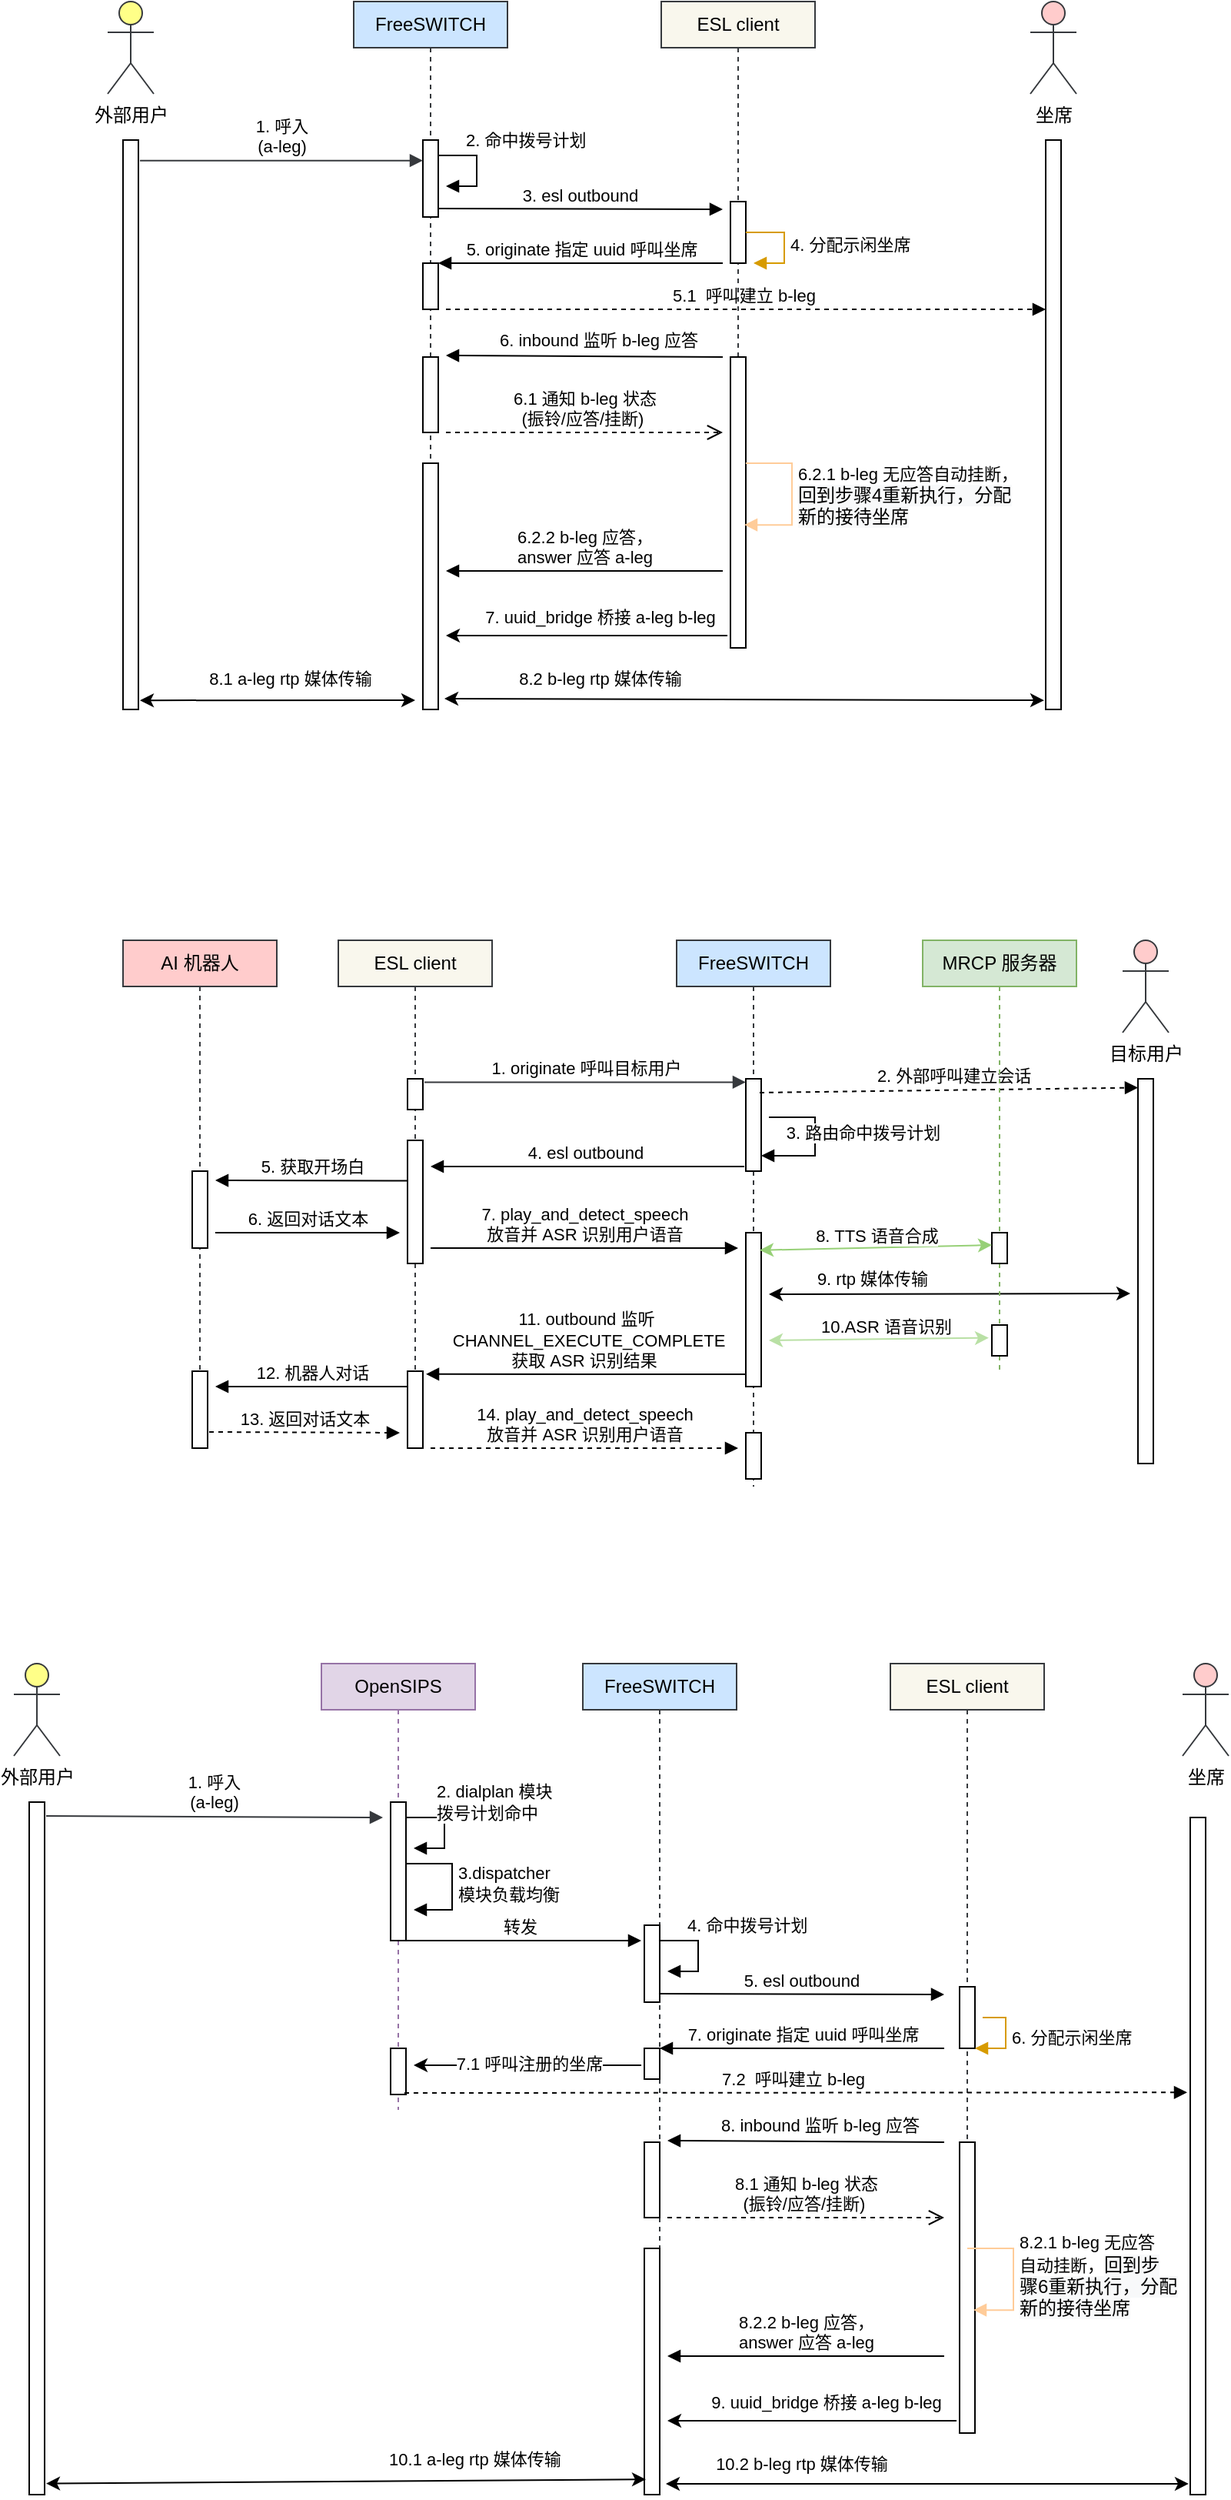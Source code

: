 <mxfile version="21.1.4" type="device">
  <diagram id="4CqWf9FeFTgjFNEMA2mk" name="Page-1">
    <mxGraphModel dx="954" dy="559" grid="1" gridSize="10" guides="1" tooltips="1" connect="1" arrows="1" fold="1" page="1" pageScale="1" pageWidth="827" pageHeight="1169" math="0" shadow="0">
      <root>
        <mxCell id="0" />
        <mxCell id="1" parent="0" />
        <mxCell id="9V2O-fvf8YoccE2M3YE8-1" value="外部用户" style="shape=umlActor;verticalLabelPosition=bottom;verticalAlign=top;html=1;outlineConnect=0;fillColor=#ffff88;strokeColor=#36393d;" parent="1" vertex="1">
          <mxGeometry x="80" y="160" width="30" height="60" as="geometry" />
        </mxCell>
        <mxCell id="Z5jML3NcR0-N5ByOHeR8-2" value="" style="html=1;points=[];perimeter=orthogonalPerimeter;" parent="1" vertex="1">
          <mxGeometry x="90" y="250" width="10" height="370" as="geometry" />
        </mxCell>
        <mxCell id="Z5jML3NcR0-N5ByOHeR8-3" value="FreeSWITCH" style="shape=umlLifeline;perimeter=lifelinePerimeter;whiteSpace=wrap;html=1;container=1;collapsible=0;recursiveResize=0;outlineConnect=0;size=30;fillColor=#cce5ff;strokeColor=#36393d;" parent="1" vertex="1">
          <mxGeometry x="240" y="160" width="100" height="460" as="geometry" />
        </mxCell>
        <mxCell id="Z5jML3NcR0-N5ByOHeR8-9" value="" style="html=1;points=[];perimeter=orthogonalPerimeter;" parent="Z5jML3NcR0-N5ByOHeR8-3" vertex="1">
          <mxGeometry x="45" y="90" width="10" height="50" as="geometry" />
        </mxCell>
        <mxCell id="Z5jML3NcR0-N5ByOHeR8-14" value="2. 命中拨号计划" style="edgeStyle=orthogonalEdgeStyle;html=1;align=left;spacingLeft=2;endArrow=block;rounded=0;exitX=1;exitY=0.09;exitDx=0;exitDy=0;exitPerimeter=0;" parent="Z5jML3NcR0-N5ByOHeR8-3" source="Z5jML3NcR0-N5ByOHeR8-9" edge="1">
          <mxGeometry x="-0.491" y="10" relative="1" as="geometry">
            <mxPoint x="55" y="100" as="sourcePoint" />
            <Array as="points">
              <mxPoint x="55" y="100" />
              <mxPoint x="80" y="100" />
              <mxPoint x="80" y="120" />
            </Array>
            <mxPoint x="60" y="120" as="targetPoint" />
            <mxPoint x="1" as="offset" />
          </mxGeometry>
        </mxCell>
        <mxCell id="Z5jML3NcR0-N5ByOHeR8-18" value="" style="html=1;points=[];perimeter=orthogonalPerimeter;" parent="Z5jML3NcR0-N5ByOHeR8-3" vertex="1">
          <mxGeometry x="45" y="170" width="10" height="30" as="geometry" />
        </mxCell>
        <mxCell id="Z5jML3NcR0-N5ByOHeR8-21" value="5.1&amp;nbsp; 呼叫建立 b-leg&amp;nbsp;" style="html=1;verticalAlign=bottom;endArrow=block;rounded=0;dashed=1;" parent="Z5jML3NcR0-N5ByOHeR8-3" edge="1">
          <mxGeometry width="80" relative="1" as="geometry">
            <mxPoint x="60" y="200" as="sourcePoint" />
            <mxPoint x="450" y="200" as="targetPoint" />
          </mxGeometry>
        </mxCell>
        <mxCell id="Z5jML3NcR0-N5ByOHeR8-29" value="" style="html=1;points=[];perimeter=orthogonalPerimeter;" parent="Z5jML3NcR0-N5ByOHeR8-3" vertex="1">
          <mxGeometry x="45" y="231" width="10" height="49" as="geometry" />
        </mxCell>
        <mxCell id="Z5jML3NcR0-N5ByOHeR8-37" value="" style="html=1;points=[];perimeter=orthogonalPerimeter;" parent="Z5jML3NcR0-N5ByOHeR8-3" vertex="1">
          <mxGeometry x="45" y="300" width="10" height="160" as="geometry" />
        </mxCell>
        <mxCell id="Z5jML3NcR0-N5ByOHeR8-4" value="ESL client" style="shape=umlLifeline;perimeter=lifelinePerimeter;whiteSpace=wrap;html=1;container=1;collapsible=0;recursiveResize=0;outlineConnect=0;size=30;fillColor=#f9f7ed;strokeColor=#36393d;" parent="1" vertex="1">
          <mxGeometry x="440" y="160" width="100" height="420" as="geometry" />
        </mxCell>
        <mxCell id="Z5jML3NcR0-N5ByOHeR8-11" value="" style="html=1;points=[];perimeter=orthogonalPerimeter;" parent="Z5jML3NcR0-N5ByOHeR8-4" vertex="1">
          <mxGeometry x="45" y="130" width="10" height="40" as="geometry" />
        </mxCell>
        <mxCell id="Z5jML3NcR0-N5ByOHeR8-16" value="4. 分配示闲坐席" style="edgeStyle=orthogonalEdgeStyle;html=1;align=left;spacingLeft=2;endArrow=block;rounded=0;entryX=1;entryY=0;fillColor=#ffe6cc;strokeColor=#d79b00;" parent="Z5jML3NcR0-N5ByOHeR8-4" edge="1">
          <mxGeometry relative="1" as="geometry">
            <mxPoint x="55" y="150" as="sourcePoint" />
            <Array as="points">
              <mxPoint x="80" y="150" />
              <mxPoint x="80" y="170" />
            </Array>
            <mxPoint x="60" y="170" as="targetPoint" />
          </mxGeometry>
        </mxCell>
        <mxCell id="Z5jML3NcR0-N5ByOHeR8-32" value="" style="html=1;points=[];perimeter=orthogonalPerimeter;" parent="Z5jML3NcR0-N5ByOHeR8-4" vertex="1">
          <mxGeometry x="45" y="231" width="10" height="189" as="geometry" />
        </mxCell>
        <mxCell id="Z5jML3NcR0-N5ByOHeR8-59" value="&lt;span style=&quot;text-align: center;&quot;&gt;6.2.1 b-leg 无应答&lt;/span&gt;&lt;span style=&quot;text-align: center;&quot;&gt;自动挂断，&lt;br&gt;&lt;/span&gt;&lt;span style=&quot;font-size: 12px; text-align: center; background-color: rgb(248, 249, 250);&quot;&gt;回到步骤4重新执行，分配&lt;br&gt;新的接待坐席&lt;/span&gt;" style="edgeStyle=orthogonalEdgeStyle;html=1;align=left;spacingLeft=2;endArrow=block;rounded=0;entryX=0.9;entryY=0.577;strokeColor=#FFCC99;entryDx=0;entryDy=0;entryPerimeter=0;" parent="Z5jML3NcR0-N5ByOHeR8-4" target="Z5jML3NcR0-N5ByOHeR8-32" edge="1">
          <mxGeometry relative="1" as="geometry">
            <mxPoint x="55" y="300" as="sourcePoint" />
            <Array as="points">
              <mxPoint x="85" y="300" />
              <mxPoint x="85" y="340" />
            </Array>
            <mxPoint x="60" y="320" as="targetPoint" />
          </mxGeometry>
        </mxCell>
        <mxCell id="Z5jML3NcR0-N5ByOHeR8-5" value="坐席" style="shape=umlActor;verticalLabelPosition=bottom;verticalAlign=top;html=1;outlineConnect=0;fillColor=#ffcccc;strokeColor=#36393d;" parent="1" vertex="1">
          <mxGeometry x="680" y="160" width="30" height="60" as="geometry" />
        </mxCell>
        <mxCell id="Z5jML3NcR0-N5ByOHeR8-8" value="1. 呼入&lt;br&gt;(a-leg)" style="html=1;verticalAlign=bottom;endArrow=block;rounded=0;exitX=1.1;exitY=0.036;exitDx=0;exitDy=0;exitPerimeter=0;fillColor=#ffff88;strokeColor=#36393d;" parent="1" source="Z5jML3NcR0-N5ByOHeR8-2" target="Z5jML3NcR0-N5ByOHeR8-9" edge="1">
          <mxGeometry width="80" relative="1" as="geometry">
            <mxPoint x="110" y="260" as="sourcePoint" />
            <mxPoint x="280" y="259" as="targetPoint" />
          </mxGeometry>
        </mxCell>
        <mxCell id="Z5jML3NcR0-N5ByOHeR8-10" value="3. esl outbound" style="html=1;verticalAlign=bottom;endArrow=block;rounded=0;exitX=1;exitY=0.89;exitDx=0;exitDy=0;exitPerimeter=0;" parent="1" source="Z5jML3NcR0-N5ByOHeR8-9" edge="1">
          <mxGeometry width="80" relative="1" as="geometry">
            <mxPoint x="300" y="270" as="sourcePoint" />
            <mxPoint x="480" y="295" as="targetPoint" />
          </mxGeometry>
        </mxCell>
        <mxCell id="Z5jML3NcR0-N5ByOHeR8-19" value="5. originate 指定 uuid 呼叫坐席" style="html=1;verticalAlign=bottom;endArrow=block;entryX=1;entryY=0;rounded=0;" parent="1" target="Z5jML3NcR0-N5ByOHeR8-18" edge="1">
          <mxGeometry relative="1" as="geometry">
            <mxPoint x="480" y="330" as="sourcePoint" />
          </mxGeometry>
        </mxCell>
        <mxCell id="Z5jML3NcR0-N5ByOHeR8-22" value="" style="html=1;points=[];perimeter=orthogonalPerimeter;" parent="1" vertex="1">
          <mxGeometry x="690" y="250" width="10" height="370" as="geometry" />
        </mxCell>
        <mxCell id="Z5jML3NcR0-N5ByOHeR8-30" value="" style="html=1;verticalAlign=bottom;endArrow=block;rounded=0;" parent="1" edge="1">
          <mxGeometry relative="1" as="geometry">
            <mxPoint x="480" y="391" as="sourcePoint" />
            <mxPoint x="300" y="390" as="targetPoint" />
          </mxGeometry>
        </mxCell>
        <mxCell id="Z5jML3NcR0-N5ByOHeR8-33" value="6. inbound 监听 b-leg 应答" style="edgeLabel;html=1;align=center;verticalAlign=middle;resizable=0;points=[];" parent="Z5jML3NcR0-N5ByOHeR8-30" vertex="1" connectable="0">
          <mxGeometry x="-0.092" y="-1" relative="1" as="geometry">
            <mxPoint y="-10" as="offset" />
          </mxGeometry>
        </mxCell>
        <mxCell id="Z5jML3NcR0-N5ByOHeR8-31" value="6.1 通知 b-leg 状态&lt;br&gt;(振铃/应答/挂断)&amp;nbsp;" style="html=1;verticalAlign=bottom;endArrow=open;dashed=1;endSize=8;rounded=0;" parent="1" edge="1">
          <mxGeometry relative="1" as="geometry">
            <mxPoint x="480" y="440" as="targetPoint" />
            <mxPoint x="300" y="440" as="sourcePoint" />
          </mxGeometry>
        </mxCell>
        <mxCell id="Z5jML3NcR0-N5ByOHeR8-42" value="6.2.2 b-leg 应答，&lt;br&gt;answer 应答 a-leg" style="html=1;verticalAlign=bottom;endArrow=block;rounded=0;" parent="1" edge="1">
          <mxGeometry width="80" relative="1" as="geometry">
            <mxPoint x="480" y="530" as="sourcePoint" />
            <mxPoint x="300" y="530" as="targetPoint" />
          </mxGeometry>
        </mxCell>
        <mxCell id="Z5jML3NcR0-N5ByOHeR8-49" value="" style="endArrow=classic;html=1;rounded=0;exitX=-0.2;exitY=0.958;exitDx=0;exitDy=0;exitPerimeter=0;" parent="1" source="Z5jML3NcR0-N5ByOHeR8-32" edge="1">
          <mxGeometry width="50" height="50" relative="1" as="geometry">
            <mxPoint x="390" y="640" as="sourcePoint" />
            <mxPoint x="300" y="572" as="targetPoint" />
          </mxGeometry>
        </mxCell>
        <mxCell id="Z5jML3NcR0-N5ByOHeR8-50" value="7. uuid_bridge 桥接 a-leg b-leg" style="edgeLabel;html=1;align=center;verticalAlign=middle;resizable=0;points=[];" parent="Z5jML3NcR0-N5ByOHeR8-49" vertex="1" connectable="0">
          <mxGeometry x="0.123" y="1" relative="1" as="geometry">
            <mxPoint x="20" y="-13" as="offset" />
          </mxGeometry>
        </mxCell>
        <mxCell id="Z5jML3NcR0-N5ByOHeR8-53" value="" style="endArrow=classic;startArrow=classic;html=1;rounded=0;exitX=1.1;exitY=0.984;exitDx=0;exitDy=0;exitPerimeter=0;" parent="1" source="Z5jML3NcR0-N5ByOHeR8-2" edge="1">
          <mxGeometry width="50" height="50" relative="1" as="geometry">
            <mxPoint x="180" y="640" as="sourcePoint" />
            <mxPoint x="280" y="614" as="targetPoint" />
          </mxGeometry>
        </mxCell>
        <mxCell id="Z5jML3NcR0-N5ByOHeR8-55" value="8.1 a-leg rtp 媒体传输&amp;nbsp;" style="edgeLabel;html=1;align=center;verticalAlign=middle;resizable=0;points=[];" parent="Z5jML3NcR0-N5ByOHeR8-53" vertex="1" connectable="0">
          <mxGeometry x="0.14" y="-1" relative="1" as="geometry">
            <mxPoint x="-3" y="-15" as="offset" />
          </mxGeometry>
        </mxCell>
        <mxCell id="Z5jML3NcR0-N5ByOHeR8-54" value="8.2 b-leg rtp 媒体传输" style="endArrow=classic;startArrow=classic;html=1;rounded=0;exitX=1.4;exitY=0.956;exitDx=0;exitDy=0;exitPerimeter=0;entryX=-0.1;entryY=0.984;entryDx=0;entryDy=0;entryPerimeter=0;" parent="1" source="Z5jML3NcR0-N5ByOHeR8-37" target="Z5jML3NcR0-N5ByOHeR8-22" edge="1">
          <mxGeometry x="-0.482" y="13" width="50" height="50" relative="1" as="geometry">
            <mxPoint x="410" y="660" as="sourcePoint" />
            <mxPoint x="460" y="610" as="targetPoint" />
            <mxPoint as="offset" />
          </mxGeometry>
        </mxCell>
        <mxCell id="Z5jML3NcR0-N5ByOHeR8-60" value="FreeSWITCH" style="shape=umlLifeline;perimeter=lifelinePerimeter;whiteSpace=wrap;html=1;container=1;collapsible=0;recursiveResize=0;outlineConnect=0;size=30;fillColor=#cce5ff;strokeColor=#36393d;" parent="1" vertex="1">
          <mxGeometry x="450" y="770" width="100" height="355" as="geometry" />
        </mxCell>
        <mxCell id="Z5jML3NcR0-N5ByOHeR8-61" value="" style="html=1;points=[];perimeter=orthogonalPerimeter;" parent="Z5jML3NcR0-N5ByOHeR8-60" vertex="1">
          <mxGeometry x="45" y="90" width="10" height="60" as="geometry" />
        </mxCell>
        <mxCell id="Z5jML3NcR0-N5ByOHeR8-62" value="" style="html=1;points=[];perimeter=orthogonalPerimeter;" parent="Z5jML3NcR0-N5ByOHeR8-60" vertex="1">
          <mxGeometry x="45" y="190" width="10" height="100" as="geometry" />
        </mxCell>
        <mxCell id="Z5jML3NcR0-N5ByOHeR8-63" value="" style="edgeStyle=orthogonalEdgeStyle;html=1;align=left;spacingLeft=2;endArrow=block;rounded=0;strokeColor=#000000;" parent="Z5jML3NcR0-N5ByOHeR8-60" edge="1">
          <mxGeometry relative="1" as="geometry">
            <mxPoint x="60" y="115" as="sourcePoint" />
            <Array as="points">
              <mxPoint x="90" y="115" />
              <mxPoint x="90" y="140" />
              <mxPoint x="55" y="140" />
            </Array>
            <mxPoint x="55" y="140" as="targetPoint" />
          </mxGeometry>
        </mxCell>
        <mxCell id="Z5jML3NcR0-N5ByOHeR8-64" value="3. 路由命中拨号计划" style="edgeLabel;html=1;align=center;verticalAlign=middle;resizable=0;points=[];" parent="Z5jML3NcR0-N5ByOHeR8-63" vertex="1" connectable="0">
          <mxGeometry x="-0.156" y="2" relative="1" as="geometry">
            <mxPoint x="29" y="2" as="offset" />
          </mxGeometry>
        </mxCell>
        <mxCell id="Z5jML3NcR0-N5ByOHeR8-65" value="" style="html=1;points=[];perimeter=orthogonalPerimeter;direction=west;" parent="Z5jML3NcR0-N5ByOHeR8-60" vertex="1">
          <mxGeometry x="45" y="320" width="10" height="30" as="geometry" />
        </mxCell>
        <mxCell id="Z5jML3NcR0-N5ByOHeR8-66" value="ESL client" style="shape=umlLifeline;perimeter=lifelinePerimeter;whiteSpace=wrap;html=1;container=1;collapsible=0;recursiveResize=0;outlineConnect=0;size=30;fillColor=#f9f7ed;strokeColor=#36393d;" parent="1" vertex="1">
          <mxGeometry x="230" y="770" width="100" height="320" as="geometry" />
        </mxCell>
        <mxCell id="Z5jML3NcR0-N5ByOHeR8-67" value="" style="html=1;points=[];perimeter=orthogonalPerimeter;" parent="Z5jML3NcR0-N5ByOHeR8-66" vertex="1">
          <mxGeometry x="45" y="90" width="10" height="20" as="geometry" />
        </mxCell>
        <mxCell id="Z5jML3NcR0-N5ByOHeR8-68" value="" style="html=1;points=[];perimeter=orthogonalPerimeter;" parent="Z5jML3NcR0-N5ByOHeR8-66" vertex="1">
          <mxGeometry x="45" y="130" width="10" height="80" as="geometry" />
        </mxCell>
        <mxCell id="Z5jML3NcR0-N5ByOHeR8-69" value="7. play_and_detect_speech&lt;br&gt;放音并 ASR 识别用户语音" style="html=1;verticalAlign=bottom;endArrow=block;rounded=0;strokeColor=#000000;" parent="Z5jML3NcR0-N5ByOHeR8-66" edge="1">
          <mxGeometry width="80" relative="1" as="geometry">
            <mxPoint x="60" y="200" as="sourcePoint" />
            <mxPoint x="260" y="200" as="targetPoint" />
          </mxGeometry>
        </mxCell>
        <mxCell id="Z5jML3NcR0-N5ByOHeR8-70" value="" style="html=1;points=[];perimeter=orthogonalPerimeter;" parent="Z5jML3NcR0-N5ByOHeR8-66" vertex="1">
          <mxGeometry x="45" y="280" width="10" height="50" as="geometry" />
        </mxCell>
        <mxCell id="Z5jML3NcR0-N5ByOHeR8-71" value="13. 返回对话文本" style="html=1;verticalAlign=bottom;endArrow=block;rounded=0;strokeColor=#000000;dashed=1;exitX=1.1;exitY=0.79;exitDx=0;exitDy=0;exitPerimeter=0;" parent="Z5jML3NcR0-N5ByOHeR8-66" source="Z5jML3NcR0-N5ByOHeR8-89" edge="1">
          <mxGeometry width="80" relative="1" as="geometry">
            <mxPoint x="-110" y="320" as="sourcePoint" />
            <mxPoint x="40" y="320" as="targetPoint" />
          </mxGeometry>
        </mxCell>
        <mxCell id="Z5jML3NcR0-N5ByOHeR8-72" value="目标用户" style="shape=umlActor;verticalLabelPosition=bottom;verticalAlign=top;html=1;outlineConnect=0;fillColor=#ffcccc;strokeColor=#36393d;" parent="1" vertex="1">
          <mxGeometry x="740" y="770" width="30" height="60" as="geometry" />
        </mxCell>
        <mxCell id="Z5jML3NcR0-N5ByOHeR8-73" value="1. originate 呼叫目标用户" style="html=1;verticalAlign=bottom;endArrow=block;rounded=0;exitX=1.1;exitY=0.11;exitDx=0;exitDy=0;exitPerimeter=0;fillColor=#ffff88;strokeColor=#36393d;" parent="1" source="Z5jML3NcR0-N5ByOHeR8-67" target="Z5jML3NcR0-N5ByOHeR8-61" edge="1">
          <mxGeometry width="80" relative="1" as="geometry">
            <mxPoint x="320" y="873.32" as="sourcePoint" />
            <mxPoint x="499" y="869" as="targetPoint" />
          </mxGeometry>
        </mxCell>
        <mxCell id="Z5jML3NcR0-N5ByOHeR8-74" value="" style="html=1;points=[];perimeter=orthogonalPerimeter;" parent="1" vertex="1">
          <mxGeometry x="750" y="860" width="10" height="250" as="geometry" />
        </mxCell>
        <mxCell id="Z5jML3NcR0-N5ByOHeR8-75" value="9. rtp 媒体传输" style="endArrow=classic;startArrow=classic;html=1;rounded=0;entryX=-0.5;entryY=0.558;entryDx=0;entryDy=0;entryPerimeter=0;" parent="1" target="Z5jML3NcR0-N5ByOHeR8-74" edge="1">
          <mxGeometry x="-0.426" y="10" width="50" height="50" relative="1" as="geometry">
            <mxPoint x="510" y="1000" as="sourcePoint" />
            <mxPoint x="540" y="1220" as="targetPoint" />
            <mxPoint as="offset" />
          </mxGeometry>
        </mxCell>
        <mxCell id="Z5jML3NcR0-N5ByOHeR8-76" value="&amp;nbsp; 2. 外部呼叫建立会话" style="html=1;verticalAlign=bottom;endArrow=block;rounded=0;dashed=1;exitX=0.9;exitY=0.15;exitDx=0;exitDy=0;exitPerimeter=0;entryX=0;entryY=0.023;entryDx=0;entryDy=0;entryPerimeter=0;" parent="1" source="Z5jML3NcR0-N5ByOHeR8-61" target="Z5jML3NcR0-N5ByOHeR8-74" edge="1">
          <mxGeometry width="80" relative="1" as="geometry">
            <mxPoint x="630" y="820" as="sourcePoint" />
            <mxPoint x="909" y="970" as="targetPoint" />
          </mxGeometry>
        </mxCell>
        <mxCell id="Z5jML3NcR0-N5ByOHeR8-77" value="4. esl outbound&amp;nbsp;" style="html=1;verticalAlign=bottom;endArrow=block;rounded=0;strokeColor=#000000;exitX=-0.1;exitY=0.95;exitDx=0;exitDy=0;exitPerimeter=0;" parent="1" source="Z5jML3NcR0-N5ByOHeR8-61" edge="1">
          <mxGeometry width="80" relative="1" as="geometry">
            <mxPoint x="180" y="990" as="sourcePoint" />
            <mxPoint x="290" y="917" as="targetPoint" />
          </mxGeometry>
        </mxCell>
        <mxCell id="Z5jML3NcR0-N5ByOHeR8-78" value="MRCP 服务器" style="shape=umlLifeline;perimeter=lifelinePerimeter;whiteSpace=wrap;html=1;container=1;collapsible=0;recursiveResize=0;outlineConnect=0;size=30;fillColor=#d5e8d4;strokeColor=#82b366;" parent="1" vertex="1">
          <mxGeometry x="610" y="770" width="100" height="280" as="geometry" />
        </mxCell>
        <mxCell id="Z5jML3NcR0-N5ByOHeR8-79" value="" style="html=1;points=[];perimeter=orthogonalPerimeter;" parent="Z5jML3NcR0-N5ByOHeR8-78" vertex="1">
          <mxGeometry x="45" y="190" width="10" height="20" as="geometry" />
        </mxCell>
        <mxCell id="Z5jML3NcR0-N5ByOHeR8-80" value="" style="html=1;points=[];perimeter=orthogonalPerimeter;" parent="Z5jML3NcR0-N5ByOHeR8-78" vertex="1">
          <mxGeometry x="45" y="250" width="10" height="20" as="geometry" />
        </mxCell>
        <mxCell id="Z5jML3NcR0-N5ByOHeR8-81" value="" style="endArrow=classic;startArrow=classic;html=1;rounded=0;strokeColor=#97D077;entryX=0;entryY=0.4;entryDx=0;entryDy=0;entryPerimeter=0;exitX=0.9;exitY=0.114;exitDx=0;exitDy=0;exitPerimeter=0;" parent="1" source="Z5jML3NcR0-N5ByOHeR8-62" target="Z5jML3NcR0-N5ByOHeR8-79" edge="1">
          <mxGeometry width="50" height="50" relative="1" as="geometry">
            <mxPoint x="510" y="970" as="sourcePoint" />
            <mxPoint x="555" y="930" as="targetPoint" />
          </mxGeometry>
        </mxCell>
        <mxCell id="Z5jML3NcR0-N5ByOHeR8-82" value="8. TTS 语音合成" style="edgeLabel;html=1;align=center;verticalAlign=middle;resizable=0;points=[];" parent="Z5jML3NcR0-N5ByOHeR8-81" vertex="1" connectable="0">
          <mxGeometry x="-0.087" y="1" relative="1" as="geometry">
            <mxPoint x="7" y="-7" as="offset" />
          </mxGeometry>
        </mxCell>
        <mxCell id="Z5jML3NcR0-N5ByOHeR8-83" value="" style="endArrow=classic;startArrow=classic;html=1;rounded=0;strokeColor=#B9E0A5;entryX=-0.2;entryY=0.417;entryDx=0;entryDy=0;entryPerimeter=0;fillColor=#cdeb8b;" parent="1" target="Z5jML3NcR0-N5ByOHeR8-80" edge="1">
          <mxGeometry width="50" height="50" relative="1" as="geometry">
            <mxPoint x="510" y="1030" as="sourcePoint" />
            <mxPoint x="620" y="1020" as="targetPoint" />
          </mxGeometry>
        </mxCell>
        <mxCell id="Z5jML3NcR0-N5ByOHeR8-84" value="10.ASR 语音识别" style="edgeLabel;html=1;align=center;verticalAlign=middle;resizable=0;points=[];" parent="Z5jML3NcR0-N5ByOHeR8-83" vertex="1" connectable="0">
          <mxGeometry x="0.054" y="-1" relative="1" as="geometry">
            <mxPoint y="-9" as="offset" />
          </mxGeometry>
        </mxCell>
        <mxCell id="Z5jML3NcR0-N5ByOHeR8-85" value="11. outbound 监听&lt;br&gt;&amp;nbsp;CHANNEL_EXECUTE_COMPLETE&lt;br&gt;获取 ASR 识别结果&amp;nbsp;" style="html=1;verticalAlign=bottom;endArrow=block;rounded=0;strokeColor=#000000;entryX=1.2;entryY=0.038;entryDx=0;entryDy=0;entryPerimeter=0;exitX=0;exitY=0.92;exitDx=0;exitDy=0;exitPerimeter=0;" parent="1" source="Z5jML3NcR0-N5ByOHeR8-62" target="Z5jML3NcR0-N5ByOHeR8-70" edge="1">
          <mxGeometry width="80" relative="1" as="geometry">
            <mxPoint x="480" y="1052" as="sourcePoint" />
            <mxPoint x="360" y="1050" as="targetPoint" />
          </mxGeometry>
        </mxCell>
        <mxCell id="Z5jML3NcR0-N5ByOHeR8-86" value="14. play_and_detect_speech&lt;br&gt;放音并 ASR 识别用户语音" style="html=1;verticalAlign=bottom;endArrow=block;rounded=0;strokeColor=#000000;dashed=1;" parent="1" edge="1">
          <mxGeometry width="80" relative="1" as="geometry">
            <mxPoint x="290" y="1100" as="sourcePoint" />
            <mxPoint x="490" y="1100" as="targetPoint" />
          </mxGeometry>
        </mxCell>
        <mxCell id="Z5jML3NcR0-N5ByOHeR8-87" value="AI 机器人" style="shape=umlLifeline;perimeter=lifelinePerimeter;whiteSpace=wrap;html=1;container=1;collapsible=0;recursiveResize=0;outlineConnect=0;size=30;fillColor=#ffcccc;strokeColor=#36393d;" parent="1" vertex="1">
          <mxGeometry x="90" y="770" width="100" height="320" as="geometry" />
        </mxCell>
        <mxCell id="Z5jML3NcR0-N5ByOHeR8-88" value="" style="html=1;points=[];perimeter=orthogonalPerimeter;" parent="Z5jML3NcR0-N5ByOHeR8-87" vertex="1">
          <mxGeometry x="45" y="150" width="10" height="50" as="geometry" />
        </mxCell>
        <mxCell id="Z5jML3NcR0-N5ByOHeR8-89" value="" style="html=1;points=[];perimeter=orthogonalPerimeter;" parent="Z5jML3NcR0-N5ByOHeR8-87" vertex="1">
          <mxGeometry x="45" y="280" width="10" height="50" as="geometry" />
        </mxCell>
        <mxCell id="Z5jML3NcR0-N5ByOHeR8-90" value="6. 返回对话文本" style="html=1;verticalAlign=bottom;endArrow=block;rounded=0;strokeColor=#000000;" parent="Z5jML3NcR0-N5ByOHeR8-87" edge="1">
          <mxGeometry width="80" relative="1" as="geometry">
            <mxPoint x="60" y="190" as="sourcePoint" />
            <mxPoint x="180" y="190" as="targetPoint" />
          </mxGeometry>
        </mxCell>
        <mxCell id="Z5jML3NcR0-N5ByOHeR8-91" value="5. 获取开场白" style="html=1;verticalAlign=bottom;endArrow=block;rounded=0;strokeColor=#000000;exitX=0;exitY=0.328;exitDx=0;exitDy=0;exitPerimeter=0;" parent="1" source="Z5jML3NcR0-N5ByOHeR8-68" edge="1">
          <mxGeometry width="80" relative="1" as="geometry">
            <mxPoint x="250" y="930" as="sourcePoint" />
            <mxPoint x="150" y="926" as="targetPoint" />
          </mxGeometry>
        </mxCell>
        <mxCell id="Z5jML3NcR0-N5ByOHeR8-92" value="12. 机器人对话" style="html=1;verticalAlign=bottom;endArrow=block;rounded=0;strokeColor=#000000;exitX=0;exitY=0.2;exitDx=0;exitDy=0;exitPerimeter=0;" parent="1" source="Z5jML3NcR0-N5ByOHeR8-70" edge="1">
          <mxGeometry width="80" relative="1" as="geometry">
            <mxPoint x="275" y="1050.24" as="sourcePoint" />
            <mxPoint x="150" y="1060" as="targetPoint" />
          </mxGeometry>
        </mxCell>
        <mxCell id="uOPiIv73OG2ECovDqi-G-1" value="外部用户" style="shape=umlActor;verticalLabelPosition=bottom;verticalAlign=top;html=1;outlineConnect=0;fillColor=#ffff88;strokeColor=#36393d;" vertex="1" parent="1">
          <mxGeometry x="19" y="1240" width="30" height="60" as="geometry" />
        </mxCell>
        <mxCell id="uOPiIv73OG2ECovDqi-G-2" value="" style="html=1;points=[];perimeter=orthogonalPerimeter;" vertex="1" parent="1">
          <mxGeometry x="29" y="1330" width="10" height="450" as="geometry" />
        </mxCell>
        <mxCell id="uOPiIv73OG2ECovDqi-G-3" value="FreeSWITCH" style="shape=umlLifeline;perimeter=lifelinePerimeter;whiteSpace=wrap;html=1;container=1;collapsible=0;recursiveResize=0;outlineConnect=0;size=30;fillColor=#cce5ff;strokeColor=#36393d;" vertex="1" parent="1">
          <mxGeometry x="389" y="1240" width="100" height="460" as="geometry" />
        </mxCell>
        <mxCell id="uOPiIv73OG2ECovDqi-G-4" value="" style="html=1;points=[];perimeter=orthogonalPerimeter;" vertex="1" parent="uOPiIv73OG2ECovDqi-G-3">
          <mxGeometry x="40" y="170" width="10" height="50" as="geometry" />
        </mxCell>
        <mxCell id="uOPiIv73OG2ECovDqi-G-5" value="4. 命中拨号计划" style="edgeStyle=orthogonalEdgeStyle;html=1;align=left;spacingLeft=2;endArrow=block;rounded=0;exitX=1;exitY=0.09;exitDx=0;exitDy=0;exitPerimeter=0;" edge="1" parent="uOPiIv73OG2ECovDqi-G-3" source="uOPiIv73OG2ECovDqi-G-4">
          <mxGeometry x="-0.491" y="10" relative="1" as="geometry">
            <mxPoint x="50" y="180" as="sourcePoint" />
            <Array as="points">
              <mxPoint x="50" y="180" />
              <mxPoint x="75" y="180" />
              <mxPoint x="75" y="200" />
            </Array>
            <mxPoint x="55" y="200" as="targetPoint" />
            <mxPoint x="1" as="offset" />
          </mxGeometry>
        </mxCell>
        <mxCell id="uOPiIv73OG2ECovDqi-G-6" value="" style="html=1;points=[];perimeter=orthogonalPerimeter;" vertex="1" parent="uOPiIv73OG2ECovDqi-G-3">
          <mxGeometry x="40" y="250" width="10" height="20" as="geometry" />
        </mxCell>
        <mxCell id="uOPiIv73OG2ECovDqi-G-7" value="" style="html=1;points=[];perimeter=orthogonalPerimeter;" vertex="1" parent="uOPiIv73OG2ECovDqi-G-3">
          <mxGeometry x="40" y="311" width="10" height="49" as="geometry" />
        </mxCell>
        <mxCell id="uOPiIv73OG2ECovDqi-G-8" value="" style="html=1;points=[];perimeter=orthogonalPerimeter;" vertex="1" parent="uOPiIv73OG2ECovDqi-G-3">
          <mxGeometry x="40" y="380" width="10" height="160" as="geometry" />
        </mxCell>
        <mxCell id="uOPiIv73OG2ECovDqi-G-9" value="ESL client" style="shape=umlLifeline;perimeter=lifelinePerimeter;whiteSpace=wrap;html=1;container=1;collapsible=0;recursiveResize=0;outlineConnect=0;size=30;fillColor=#f9f7ed;strokeColor=#36393d;" vertex="1" parent="1">
          <mxGeometry x="589" y="1240" width="100" height="420" as="geometry" />
        </mxCell>
        <mxCell id="uOPiIv73OG2ECovDqi-G-10" value="" style="html=1;points=[];perimeter=orthogonalPerimeter;" vertex="1" parent="uOPiIv73OG2ECovDqi-G-9">
          <mxGeometry x="45" y="210" width="10" height="40" as="geometry" />
        </mxCell>
        <mxCell id="uOPiIv73OG2ECovDqi-G-11" value="6. 分配示闲坐席" style="edgeStyle=orthogonalEdgeStyle;html=1;align=left;spacingLeft=2;endArrow=block;rounded=0;entryX=1;entryY=0;fillColor=#ffe6cc;strokeColor=#d79b00;" edge="1" parent="uOPiIv73OG2ECovDqi-G-9">
          <mxGeometry relative="1" as="geometry">
            <mxPoint x="60" y="230" as="sourcePoint" />
            <Array as="points">
              <mxPoint x="75" y="230" />
              <mxPoint x="75" y="250" />
            </Array>
            <mxPoint x="55" y="250" as="targetPoint" />
          </mxGeometry>
        </mxCell>
        <mxCell id="uOPiIv73OG2ECovDqi-G-12" value="" style="html=1;points=[];perimeter=orthogonalPerimeter;" vertex="1" parent="uOPiIv73OG2ECovDqi-G-9">
          <mxGeometry x="45" y="311" width="10" height="189" as="geometry" />
        </mxCell>
        <mxCell id="uOPiIv73OG2ECovDqi-G-13" value="&lt;span style=&quot;text-align: center;&quot;&gt;8.2.1 b-leg 无应答&lt;br&gt;&lt;/span&gt;&lt;span style=&quot;text-align: center;&quot;&gt;自动挂断，&lt;/span&gt;&lt;span style=&quot;font-size: 12px; text-align: center; background-color: rgb(248, 249, 250);&quot;&gt;回到步&lt;br&gt;骤6重新执行，分配&lt;br&gt;新的接待坐席&lt;/span&gt;" style="edgeStyle=orthogonalEdgeStyle;html=1;align=left;spacingLeft=2;endArrow=block;rounded=0;entryX=0.9;entryY=0.577;strokeColor=#FFCC99;entryDx=0;entryDy=0;entryPerimeter=0;" edge="1" parent="uOPiIv73OG2ECovDqi-G-9" target="uOPiIv73OG2ECovDqi-G-12">
          <mxGeometry relative="1" as="geometry">
            <mxPoint x="50" y="380" as="sourcePoint" />
            <Array as="points">
              <mxPoint x="80" y="380" />
              <mxPoint x="80" y="420" />
            </Array>
            <mxPoint x="55" y="400" as="targetPoint" />
          </mxGeometry>
        </mxCell>
        <mxCell id="uOPiIv73OG2ECovDqi-G-14" value="坐席" style="shape=umlActor;verticalLabelPosition=bottom;verticalAlign=top;html=1;outlineConnect=0;fillColor=#ffcccc;strokeColor=#36393d;" vertex="1" parent="1">
          <mxGeometry x="779" y="1240" width="30" height="60" as="geometry" />
        </mxCell>
        <mxCell id="uOPiIv73OG2ECovDqi-G-15" value="1. 呼入&lt;br&gt;(a-leg)" style="html=1;verticalAlign=bottom;endArrow=block;rounded=0;exitX=1.1;exitY=0.02;exitDx=0;exitDy=0;exitPerimeter=0;fillColor=#ffff88;strokeColor=#36393d;" edge="1" parent="1" source="uOPiIv73OG2ECovDqi-G-2">
          <mxGeometry width="80" relative="1" as="geometry">
            <mxPoint x="49" y="1340" as="sourcePoint" />
            <mxPoint x="259" y="1340" as="targetPoint" />
          </mxGeometry>
        </mxCell>
        <mxCell id="uOPiIv73OG2ECovDqi-G-16" value="5. esl outbound" style="html=1;verticalAlign=bottom;endArrow=block;rounded=0;exitX=1;exitY=0.89;exitDx=0;exitDy=0;exitPerimeter=0;" edge="1" parent="1" source="uOPiIv73OG2ECovDqi-G-4">
          <mxGeometry width="80" relative="1" as="geometry">
            <mxPoint x="444" y="1430" as="sourcePoint" />
            <mxPoint x="624" y="1455" as="targetPoint" />
          </mxGeometry>
        </mxCell>
        <mxCell id="uOPiIv73OG2ECovDqi-G-17" value="7. originate 指定 uuid 呼叫坐席" style="html=1;verticalAlign=bottom;endArrow=block;entryX=1;entryY=0;rounded=0;" edge="1" parent="1" target="uOPiIv73OG2ECovDqi-G-6">
          <mxGeometry relative="1" as="geometry">
            <mxPoint x="624" y="1490" as="sourcePoint" />
          </mxGeometry>
        </mxCell>
        <mxCell id="uOPiIv73OG2ECovDqi-G-18" value="" style="html=1;points=[];perimeter=orthogonalPerimeter;" vertex="1" parent="1">
          <mxGeometry x="784" y="1340" width="10" height="440" as="geometry" />
        </mxCell>
        <mxCell id="uOPiIv73OG2ECovDqi-G-19" value="" style="html=1;verticalAlign=bottom;endArrow=block;rounded=0;" edge="1" parent="1">
          <mxGeometry relative="1" as="geometry">
            <mxPoint x="624" y="1551" as="sourcePoint" />
            <mxPoint x="444" y="1550" as="targetPoint" />
          </mxGeometry>
        </mxCell>
        <mxCell id="uOPiIv73OG2ECovDqi-G-20" value="8. inbound 监听 b-leg 应答" style="edgeLabel;html=1;align=center;verticalAlign=middle;resizable=0;points=[];" vertex="1" connectable="0" parent="uOPiIv73OG2ECovDqi-G-19">
          <mxGeometry x="-0.092" y="-1" relative="1" as="geometry">
            <mxPoint y="-10" as="offset" />
          </mxGeometry>
        </mxCell>
        <mxCell id="uOPiIv73OG2ECovDqi-G-21" value="8.1 通知 b-leg 状态&lt;br&gt;(振铃/应答/挂断)&amp;nbsp;" style="html=1;verticalAlign=bottom;endArrow=open;dashed=1;endSize=8;rounded=0;" edge="1" parent="1">
          <mxGeometry relative="1" as="geometry">
            <mxPoint x="624" y="1600" as="targetPoint" />
            <mxPoint x="444" y="1600" as="sourcePoint" />
          </mxGeometry>
        </mxCell>
        <mxCell id="uOPiIv73OG2ECovDqi-G-22" value="8.2.2 b-leg 应答，&lt;br&gt;answer 应答 a-leg" style="html=1;verticalAlign=bottom;endArrow=block;rounded=0;" edge="1" parent="1">
          <mxGeometry width="80" relative="1" as="geometry">
            <mxPoint x="624" y="1690" as="sourcePoint" />
            <mxPoint x="444" y="1690" as="targetPoint" />
          </mxGeometry>
        </mxCell>
        <mxCell id="uOPiIv73OG2ECovDqi-G-23" value="" style="endArrow=classic;html=1;rounded=0;exitX=-0.2;exitY=0.958;exitDx=0;exitDy=0;exitPerimeter=0;" edge="1" parent="1" source="uOPiIv73OG2ECovDqi-G-12">
          <mxGeometry width="50" height="50" relative="1" as="geometry">
            <mxPoint x="534" y="1800" as="sourcePoint" />
            <mxPoint x="444" y="1732" as="targetPoint" />
          </mxGeometry>
        </mxCell>
        <mxCell id="uOPiIv73OG2ECovDqi-G-24" value="9. uuid_bridge 桥接 a-leg b-leg" style="edgeLabel;html=1;align=center;verticalAlign=middle;resizable=0;points=[];" vertex="1" connectable="0" parent="uOPiIv73OG2ECovDqi-G-23">
          <mxGeometry x="0.123" y="1" relative="1" as="geometry">
            <mxPoint x="20" y="-13" as="offset" />
          </mxGeometry>
        </mxCell>
        <mxCell id="uOPiIv73OG2ECovDqi-G-25" value="" style="endArrow=classic;startArrow=classic;html=1;rounded=0;exitX=1.1;exitY=0.984;exitDx=0;exitDy=0;exitPerimeter=0;entryX=0.1;entryY=0.938;entryDx=0;entryDy=0;entryPerimeter=0;" edge="1" parent="1" source="uOPiIv73OG2ECovDqi-G-2" target="uOPiIv73OG2ECovDqi-G-8">
          <mxGeometry width="50" height="50" relative="1" as="geometry">
            <mxPoint x="119" y="1720" as="sourcePoint" />
            <mxPoint x="219" y="1694" as="targetPoint" />
          </mxGeometry>
        </mxCell>
        <mxCell id="uOPiIv73OG2ECovDqi-G-26" value="10.1 a-leg rtp 媒体传输&amp;nbsp;" style="edgeLabel;html=1;align=center;verticalAlign=middle;resizable=0;points=[];" vertex="1" connectable="0" parent="uOPiIv73OG2ECovDqi-G-25">
          <mxGeometry x="0.14" y="-1" relative="1" as="geometry">
            <mxPoint x="57" y="-15" as="offset" />
          </mxGeometry>
        </mxCell>
        <mxCell id="uOPiIv73OG2ECovDqi-G-27" value="10.2 b-leg rtp 媒体传输" style="endArrow=classic;startArrow=classic;html=1;rounded=0;exitX=1.4;exitY=0.956;exitDx=0;exitDy=0;exitPerimeter=0;entryX=-0.1;entryY=0.984;entryDx=0;entryDy=0;entryPerimeter=0;" edge="1" parent="1" source="uOPiIv73OG2ECovDqi-G-8" target="uOPiIv73OG2ECovDqi-G-18">
          <mxGeometry x="-0.482" y="13" width="50" height="50" relative="1" as="geometry">
            <mxPoint x="554" y="1820" as="sourcePoint" />
            <mxPoint x="604" y="1770" as="targetPoint" />
            <mxPoint as="offset" />
          </mxGeometry>
        </mxCell>
        <mxCell id="uOPiIv73OG2ECovDqi-G-28" value="OpenSIPS" style="shape=umlLifeline;perimeter=lifelinePerimeter;whiteSpace=wrap;html=1;container=1;collapsible=0;recursiveResize=0;outlineConnect=0;size=30;fillColor=#e1d5e7;strokeColor=#9673a6;" vertex="1" parent="1">
          <mxGeometry x="219" y="1240" width="100" height="290" as="geometry" />
        </mxCell>
        <mxCell id="uOPiIv73OG2ECovDqi-G-29" value="" style="html=1;points=[];perimeter=orthogonalPerimeter;" vertex="1" parent="uOPiIv73OG2ECovDqi-G-28">
          <mxGeometry x="45" y="90" width="10" height="90" as="geometry" />
        </mxCell>
        <mxCell id="uOPiIv73OG2ECovDqi-G-30" value="2. dialplan 模块&lt;br&gt;拨号计划命中" style="edgeStyle=orthogonalEdgeStyle;html=1;align=left;spacingLeft=2;endArrow=block;rounded=0;exitX=1;exitY=0.09;exitDx=0;exitDy=0;exitPerimeter=0;" edge="1" parent="uOPiIv73OG2ECovDqi-G-28" source="uOPiIv73OG2ECovDqi-G-29">
          <mxGeometry x="-0.491" y="10" relative="1" as="geometry">
            <mxPoint x="55" y="100" as="sourcePoint" />
            <Array as="points">
              <mxPoint x="55" y="100" />
              <mxPoint x="80" y="100" />
              <mxPoint x="80" y="120" />
            </Array>
            <mxPoint x="60" y="120" as="targetPoint" />
            <mxPoint x="1" as="offset" />
          </mxGeometry>
        </mxCell>
        <mxCell id="uOPiIv73OG2ECovDqi-G-31" value="" style="html=1;points=[];perimeter=orthogonalPerimeter;" vertex="1" parent="uOPiIv73OG2ECovDqi-G-28">
          <mxGeometry x="45" y="250" width="10" height="30" as="geometry" />
        </mxCell>
        <mxCell id="uOPiIv73OG2ECovDqi-G-32" value="3.dispatcher &lt;br&gt;模块负载均衡" style="html=1;align=left;spacingLeft=2;endArrow=block;rounded=0;edgeStyle=orthogonalEdgeStyle;curved=0;rounded=0;" edge="1" parent="uOPiIv73OG2ECovDqi-G-28">
          <mxGeometry relative="1" as="geometry">
            <mxPoint x="55" y="130" as="sourcePoint" />
            <Array as="points">
              <mxPoint x="85" y="160" />
            </Array>
            <mxPoint x="60" y="160" as="targetPoint" />
          </mxGeometry>
        </mxCell>
        <mxCell id="uOPiIv73OG2ECovDqi-G-33" value="转发" style="html=1;verticalAlign=bottom;endArrow=block;edgeStyle=elbowEdgeStyle;elbow=vertical;curved=0;rounded=0;entryX=-0.2;entryY=0.2;entryDx=0;entryDy=0;entryPerimeter=0;" edge="1" parent="uOPiIv73OG2ECovDqi-G-28" target="uOPiIv73OG2ECovDqi-G-4">
          <mxGeometry width="80" relative="1" as="geometry">
            <mxPoint x="50" y="180" as="sourcePoint" />
            <mxPoint x="150" y="180" as="targetPoint" />
          </mxGeometry>
        </mxCell>
        <mxCell id="uOPiIv73OG2ECovDqi-G-34" value="" style="endArrow=classic;html=1;rounded=0;exitX=-0.2;exitY=0.55;exitDx=0;exitDy=0;exitPerimeter=0;" edge="1" parent="1" source="uOPiIv73OG2ECovDqi-G-6">
          <mxGeometry width="50" height="50" relative="1" as="geometry">
            <mxPoint x="359" y="1550" as="sourcePoint" />
            <mxPoint x="279" y="1501" as="targetPoint" />
          </mxGeometry>
        </mxCell>
        <mxCell id="uOPiIv73OG2ECovDqi-G-35" value="7.1 呼叫注册的坐席" style="edgeLabel;html=1;align=center;verticalAlign=middle;resizable=0;points=[];" vertex="1" connectable="0" parent="uOPiIv73OG2ECovDqi-G-34">
          <mxGeometry x="-0.013" y="-1" relative="1" as="geometry">
            <mxPoint as="offset" />
          </mxGeometry>
        </mxCell>
        <mxCell id="uOPiIv73OG2ECovDqi-G-36" value="7.2&amp;nbsp; 呼叫建立 b-leg&amp;nbsp;" style="html=1;verticalAlign=bottom;endArrow=block;rounded=0;dashed=1;exitX=0.9;exitY=0.967;exitDx=0;exitDy=0;exitPerimeter=0;entryX=-0.2;entryY=0.406;entryDx=0;entryDy=0;entryPerimeter=0;" edge="1" parent="1" source="uOPiIv73OG2ECovDqi-G-31" target="uOPiIv73OG2ECovDqi-G-18">
          <mxGeometry width="80" relative="1" as="geometry">
            <mxPoint x="444" y="1520" as="sourcePoint" />
            <mxPoint x="834" y="1520" as="targetPoint" />
          </mxGeometry>
        </mxCell>
      </root>
    </mxGraphModel>
  </diagram>
</mxfile>
